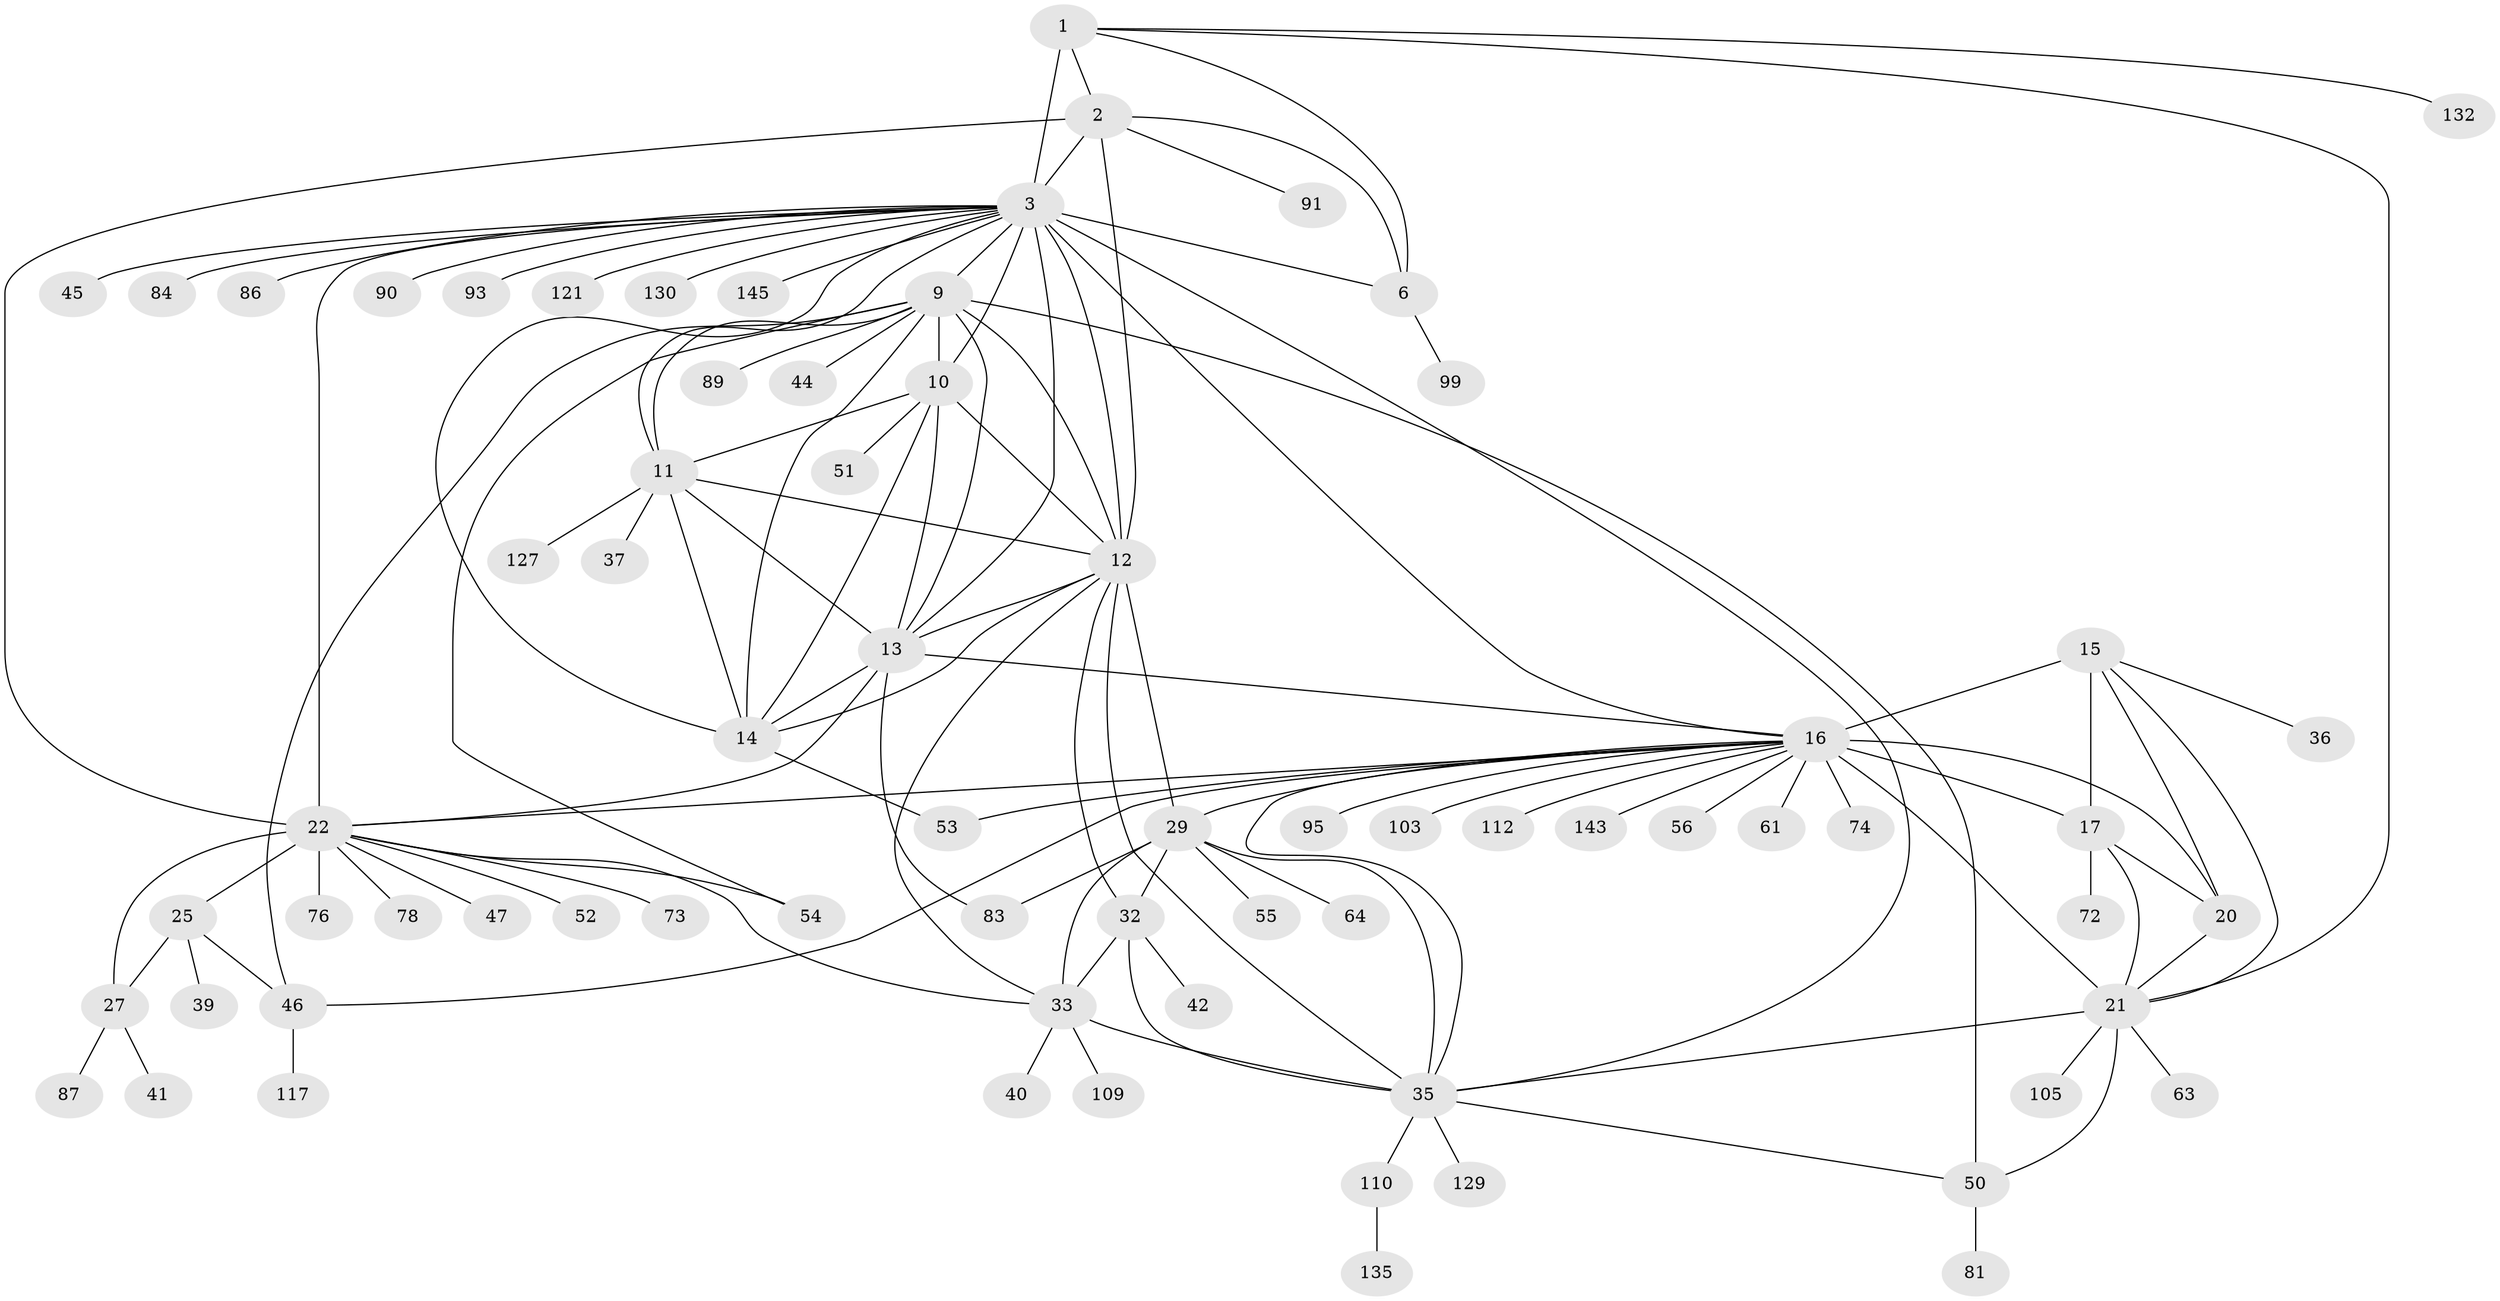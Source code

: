 // original degree distribution, {8: 0.04827586206896552, 9: 0.04827586206896552, 6: 0.013793103448275862, 12: 0.020689655172413793, 7: 0.041379310344827586, 14: 0.020689655172413793, 11: 0.027586206896551724, 10: 0.013793103448275862, 13: 0.006896551724137931, 2: 0.12413793103448276, 1: 0.5862068965517241, 3: 0.027586206896551724, 4: 0.013793103448275862, 5: 0.006896551724137931}
// Generated by graph-tools (version 1.1) at 2025/16/03/09/25 04:16:07]
// undirected, 72 vertices, 120 edges
graph export_dot {
graph [start="1"]
  node [color=gray90,style=filled];
  1;
  2;
  3 [super="+140+8+4+7"];
  6;
  9 [super="+116+97+71+85"];
  10;
  11 [super="+49"];
  12 [super="+31+137"];
  13;
  14;
  15;
  16 [super="+18+66+114+19"];
  17;
  20;
  21 [super="+38+120+113+141"];
  22 [super="+98+128+134+108+24+23"];
  25 [super="+57+138+111+101"];
  27 [super="+68+102+119"];
  29 [super="+106+100+136+30+34"];
  32 [super="+131"];
  33;
  35;
  36 [super="+122"];
  37;
  39 [super="+96+65"];
  40;
  41;
  42;
  44;
  45 [super="+48"];
  46 [super="+82+79+118"];
  47;
  50 [super="+133"];
  51;
  52;
  53;
  54;
  55;
  56;
  61 [super="+125+144"];
  63;
  64;
  72;
  73;
  74;
  76;
  78;
  81;
  83;
  84;
  86;
  87;
  89;
  90;
  91;
  93;
  95;
  99;
  103;
  105;
  109;
  110 [super="+123"];
  112;
  117;
  121;
  127;
  129;
  130;
  132;
  135;
  143;
  145;
  1 -- 2;
  1 -- 3 [weight=4];
  1 -- 6;
  1 -- 21;
  1 -- 132;
  2 -- 3 [weight=4];
  2 -- 6;
  2 -- 91;
  2 -- 12;
  2 -- 22;
  3 -- 6 [weight=4];
  3 -- 9;
  3 -- 10;
  3 -- 11;
  3 -- 12;
  3 -- 13;
  3 -- 14;
  3 -- 45;
  3 -- 145;
  3 -- 84;
  3 -- 86;
  3 -- 130;
  3 -- 16;
  3 -- 22;
  3 -- 121;
  3 -- 90;
  3 -- 93;
  3 -- 35;
  6 -- 99;
  9 -- 10;
  9 -- 11;
  9 -- 12;
  9 -- 13;
  9 -- 14;
  9 -- 44;
  9 -- 46;
  9 -- 54;
  9 -- 89;
  9 -- 50;
  10 -- 11;
  10 -- 12;
  10 -- 13;
  10 -- 14;
  10 -- 51;
  11 -- 12;
  11 -- 13;
  11 -- 14;
  11 -- 37;
  11 -- 127;
  12 -- 13;
  12 -- 14;
  12 -- 32;
  12 -- 33;
  12 -- 35;
  12 -- 29 [weight=3];
  13 -- 14;
  13 -- 83;
  13 -- 16;
  13 -- 22;
  14 -- 53;
  15 -- 16 [weight=3];
  15 -- 17;
  15 -- 20;
  15 -- 21;
  15 -- 36;
  16 -- 17 [weight=3];
  16 -- 20 [weight=3];
  16 -- 21 [weight=3];
  16 -- 35;
  16 -- 53;
  16 -- 143;
  16 -- 112;
  16 -- 22;
  16 -- 56;
  16 -- 29;
  16 -- 103;
  16 -- 74;
  16 -- 61;
  16 -- 95;
  16 -- 46;
  17 -- 20;
  17 -- 21;
  17 -- 72;
  20 -- 21;
  21 -- 50;
  21 -- 63;
  21 -- 105;
  21 -- 35;
  22 -- 25 [weight=5];
  22 -- 27 [weight=5];
  22 -- 33;
  22 -- 54;
  22 -- 52;
  22 -- 73;
  22 -- 76;
  22 -- 78;
  22 -- 47;
  25 -- 27;
  25 -- 39;
  25 -- 46;
  27 -- 41;
  27 -- 87;
  29 -- 32 [weight=3];
  29 -- 33 [weight=3];
  29 -- 35 [weight=3];
  29 -- 55;
  29 -- 64;
  29 -- 83;
  32 -- 33;
  32 -- 35;
  32 -- 42;
  33 -- 35;
  33 -- 40;
  33 -- 109;
  35 -- 50;
  35 -- 110;
  35 -- 129;
  46 -- 117;
  50 -- 81;
  110 -- 135;
}

